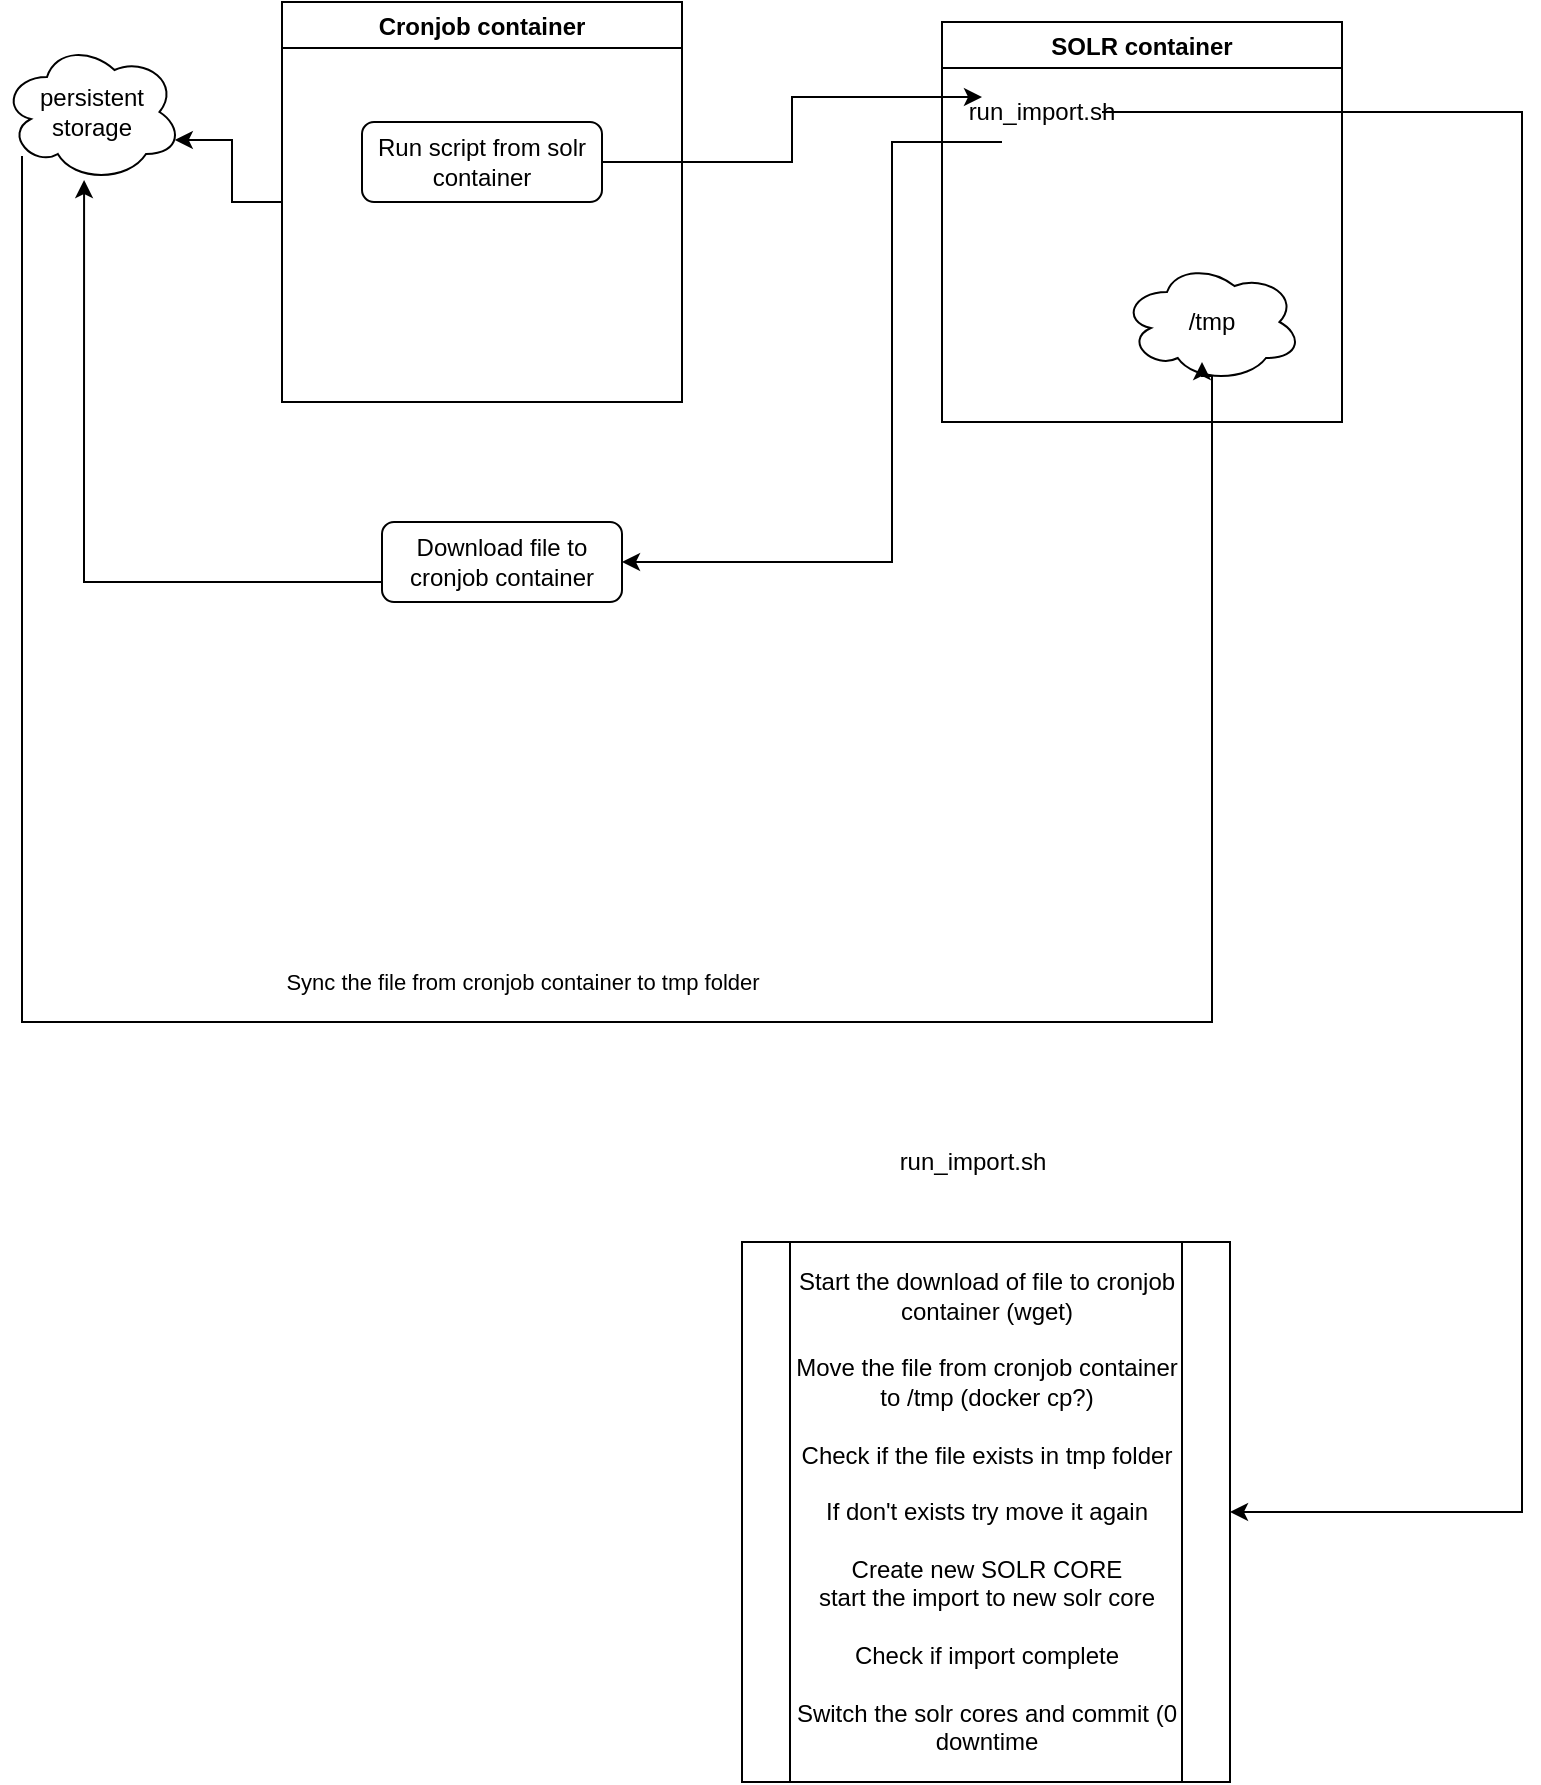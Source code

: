 <mxfile version="17.4.0" type="github">
  <diagram id="C5RBs43oDa-KdzZeNtuy" name="Page-1">
    <mxGraphModel dx="1968" dy="1048" grid="1" gridSize="10" guides="1" tooltips="1" connect="1" arrows="1" fold="1" page="1" pageScale="1" pageWidth="827" pageHeight="1169" math="0" shadow="0">
      <root>
        <mxCell id="WIyWlLk6GJQsqaUBKTNV-0" />
        <mxCell id="WIyWlLk6GJQsqaUBKTNV-1" parent="WIyWlLk6GJQsqaUBKTNV-0" />
        <mxCell id="mYjO0Qp_n7VcaRQ0WTUq-8" style="edgeStyle=orthogonalEdgeStyle;rounded=0;orthogonalLoop=1;jettySize=auto;html=1;entryX=0.456;entryY=0.986;entryDx=0;entryDy=0;entryPerimeter=0;" edge="1" parent="WIyWlLk6GJQsqaUBKTNV-1" source="WIyWlLk6GJQsqaUBKTNV-11" target="mYjO0Qp_n7VcaRQ0WTUq-3">
          <mxGeometry relative="1" as="geometry">
            <Array as="points">
              <mxPoint x="71" y="330" />
            </Array>
          </mxGeometry>
        </mxCell>
        <mxCell id="WIyWlLk6GJQsqaUBKTNV-11" value="Download file to cronjob container" style="rounded=1;whiteSpace=wrap;html=1;fontSize=12;glass=0;strokeWidth=1;shadow=0;" parent="WIyWlLk6GJQsqaUBKTNV-1" vertex="1">
          <mxGeometry x="220" y="300" width="120" height="40" as="geometry" />
        </mxCell>
        <mxCell id="mYjO0Qp_n7VcaRQ0WTUq-0" value="SOLR container" style="swimlane;" vertex="1" parent="WIyWlLk6GJQsqaUBKTNV-1">
          <mxGeometry x="500" y="50" width="200" height="200" as="geometry" />
        </mxCell>
        <mxCell id="mYjO0Qp_n7VcaRQ0WTUq-2" value="run_import.sh" style="text;html=1;strokeColor=none;fillColor=none;align=center;verticalAlign=middle;whiteSpace=wrap;rounded=0;" vertex="1" parent="mYjO0Qp_n7VcaRQ0WTUq-0">
          <mxGeometry x="20" y="30" width="60" height="30" as="geometry" />
        </mxCell>
        <mxCell id="mYjO0Qp_n7VcaRQ0WTUq-10" value="/tmp" style="ellipse;shape=cloud;whiteSpace=wrap;html=1;" vertex="1" parent="mYjO0Qp_n7VcaRQ0WTUq-0">
          <mxGeometry x="90" y="120" width="90" height="60" as="geometry" />
        </mxCell>
        <mxCell id="mYjO0Qp_n7VcaRQ0WTUq-5" style="edgeStyle=orthogonalEdgeStyle;rounded=0;orthogonalLoop=1;jettySize=auto;html=1;entryX=0.96;entryY=0.7;entryDx=0;entryDy=0;entryPerimeter=0;" edge="1" parent="WIyWlLk6GJQsqaUBKTNV-1" source="mYjO0Qp_n7VcaRQ0WTUq-1" target="mYjO0Qp_n7VcaRQ0WTUq-3">
          <mxGeometry relative="1" as="geometry" />
        </mxCell>
        <mxCell id="mYjO0Qp_n7VcaRQ0WTUq-1" value="Cronjob container" style="swimlane;" vertex="1" parent="WIyWlLk6GJQsqaUBKTNV-1">
          <mxGeometry x="170" y="40" width="200" height="200" as="geometry" />
        </mxCell>
        <mxCell id="WIyWlLk6GJQsqaUBKTNV-3" value="Run script from solr &lt;br&gt;container" style="rounded=1;whiteSpace=wrap;html=1;fontSize=12;glass=0;strokeWidth=1;shadow=0;" parent="mYjO0Qp_n7VcaRQ0WTUq-1" vertex="1">
          <mxGeometry x="40" y="60" width="120" height="40" as="geometry" />
        </mxCell>
        <mxCell id="mYjO0Qp_n7VcaRQ0WTUq-11" style="edgeStyle=orthogonalEdgeStyle;rounded=0;orthogonalLoop=1;jettySize=auto;html=1;" edge="1" parent="WIyWlLk6GJQsqaUBKTNV-1" source="mYjO0Qp_n7VcaRQ0WTUq-3">
          <mxGeometry relative="1" as="geometry">
            <mxPoint x="630" y="220" as="targetPoint" />
            <Array as="points">
              <mxPoint x="40" y="550" />
              <mxPoint x="635" y="550" />
              <mxPoint x="635" y="227" />
            </Array>
          </mxGeometry>
        </mxCell>
        <mxCell id="mYjO0Qp_n7VcaRQ0WTUq-12" value="Sync the file from cronjob container to tmp folder" style="edgeLabel;html=1;align=center;verticalAlign=middle;resizable=0;points=[];" vertex="1" connectable="0" parent="mYjO0Qp_n7VcaRQ0WTUq-11">
          <mxGeometry x="-0.036" y="3" relative="1" as="geometry">
            <mxPoint x="26" y="-17" as="offset" />
          </mxGeometry>
        </mxCell>
        <mxCell id="mYjO0Qp_n7VcaRQ0WTUq-3" value="persistent storage" style="ellipse;shape=cloud;whiteSpace=wrap;html=1;" vertex="1" parent="WIyWlLk6GJQsqaUBKTNV-1">
          <mxGeometry x="30" y="60" width="90" height="70" as="geometry" />
        </mxCell>
        <mxCell id="mYjO0Qp_n7VcaRQ0WTUq-6" style="edgeStyle=orthogonalEdgeStyle;rounded=0;orthogonalLoop=1;jettySize=auto;html=1;entryX=0;entryY=0.25;entryDx=0;entryDy=0;" edge="1" parent="WIyWlLk6GJQsqaUBKTNV-1" source="WIyWlLk6GJQsqaUBKTNV-3" target="mYjO0Qp_n7VcaRQ0WTUq-2">
          <mxGeometry relative="1" as="geometry">
            <mxPoint x="460" y="130" as="targetPoint" />
          </mxGeometry>
        </mxCell>
        <mxCell id="mYjO0Qp_n7VcaRQ0WTUq-9" style="edgeStyle=orthogonalEdgeStyle;rounded=0;orthogonalLoop=1;jettySize=auto;html=1;entryX=1;entryY=0.5;entryDx=0;entryDy=0;" edge="1" parent="WIyWlLk6GJQsqaUBKTNV-1" target="WIyWlLk6GJQsqaUBKTNV-11">
          <mxGeometry relative="1" as="geometry">
            <mxPoint x="530" y="110" as="sourcePoint" />
            <Array as="points">
              <mxPoint x="475" y="110" />
              <mxPoint x="475" y="320" />
            </Array>
          </mxGeometry>
        </mxCell>
        <mxCell id="mYjO0Qp_n7VcaRQ0WTUq-13" value="&lt;div&gt;Start the download of file to cronjob container (wget)&lt;br&gt;&lt;/div&gt;&lt;div&gt;&lt;br&gt;&lt;/div&gt;&lt;div&gt;Move the file from cronjob container to /tmp (docker cp?)&lt;br&gt;&lt;/div&gt;&lt;div&gt;&lt;br&gt;&lt;/div&gt;&lt;div&gt;Check if the file exists in tmp folder&lt;/div&gt;&lt;div&gt;&lt;br&gt;&lt;/div&gt;&lt;div&gt;If don&#39;t exists try move it again&lt;/div&gt;&lt;div&gt;&lt;br&gt;&lt;/div&gt;&lt;div&gt;Create new SOLR CORE&lt;/div&gt;&lt;div&gt;start the import to new solr core&lt;/div&gt;&lt;div&gt;&lt;br&gt;&lt;/div&gt;&lt;div&gt;Check if import complete&lt;/div&gt;&lt;div&gt;&lt;br&gt;&lt;/div&gt;&lt;div&gt;Switch the solr cores and commit (0 downtime&lt;br&gt;&lt;/div&gt;" style="shape=process;whiteSpace=wrap;html=1;backgroundOutline=1;" vertex="1" parent="WIyWlLk6GJQsqaUBKTNV-1">
          <mxGeometry x="400" y="660" width="244" height="270" as="geometry" />
        </mxCell>
        <mxCell id="mYjO0Qp_n7VcaRQ0WTUq-14" value="run_import.sh" style="text;html=1;align=center;verticalAlign=middle;resizable=0;points=[];autosize=1;strokeColor=none;fillColor=none;" vertex="1" parent="WIyWlLk6GJQsqaUBKTNV-1">
          <mxGeometry x="470" y="610" width="90" height="20" as="geometry" />
        </mxCell>
        <mxCell id="mYjO0Qp_n7VcaRQ0WTUq-15" style="edgeStyle=orthogonalEdgeStyle;rounded=0;orthogonalLoop=1;jettySize=auto;html=1;entryX=1;entryY=0.5;entryDx=0;entryDy=0;" edge="1" parent="WIyWlLk6GJQsqaUBKTNV-1" source="mYjO0Qp_n7VcaRQ0WTUq-2" target="mYjO0Qp_n7VcaRQ0WTUq-13">
          <mxGeometry relative="1" as="geometry">
            <Array as="points">
              <mxPoint x="790" y="95" />
              <mxPoint x="790" y="795" />
            </Array>
          </mxGeometry>
        </mxCell>
      </root>
    </mxGraphModel>
  </diagram>
</mxfile>
